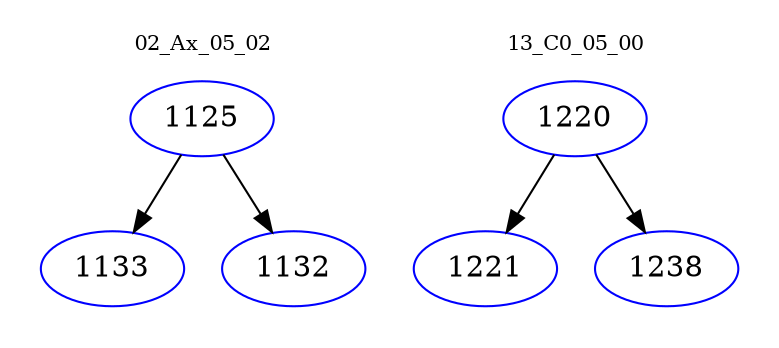digraph{
subgraph cluster_0 {
color = white
label = "02_Ax_05_02";
fontsize=10;
T0_1125 [label="1125", color="blue"]
T0_1125 -> T0_1133 [color="black"]
T0_1133 [label="1133", color="blue"]
T0_1125 -> T0_1132 [color="black"]
T0_1132 [label="1132", color="blue"]
}
subgraph cluster_1 {
color = white
label = "13_C0_05_00";
fontsize=10;
T1_1220 [label="1220", color="blue"]
T1_1220 -> T1_1221 [color="black"]
T1_1221 [label="1221", color="blue"]
T1_1220 -> T1_1238 [color="black"]
T1_1238 [label="1238", color="blue"]
}
}
